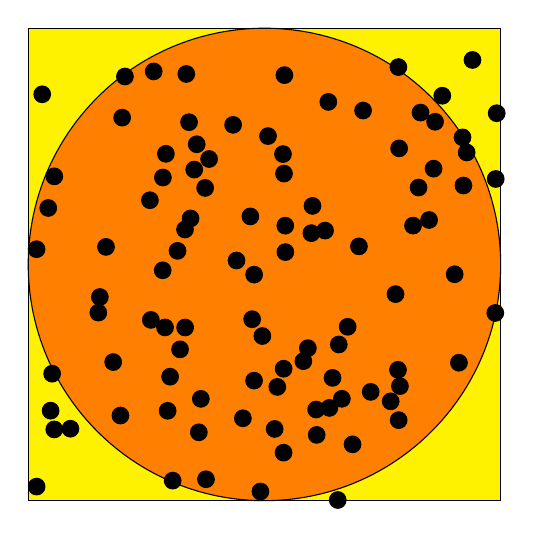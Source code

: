\begin{tikzpicture}[scale=3]
    \draw[black,fill=yellow] (-1,-1) rectangle (1,1);
    \draw[black,fill=orange] (0,0) circle (1);
    \foreach \x in {1,2,...,100}{
        \filldraw (rand,rand) circle (1pt);
    }
\end{tikzpicture}
